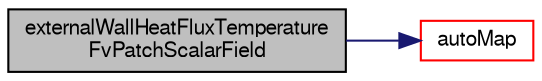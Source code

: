 digraph "externalWallHeatFluxTemperatureFvPatchScalarField"
{
  bgcolor="transparent";
  edge [fontname="FreeSans",fontsize="10",labelfontname="FreeSans",labelfontsize="10"];
  node [fontname="FreeSans",fontsize="10",shape=record];
  rankdir="LR";
  Node321 [label="externalWallHeatFluxTemperature\lFvPatchScalarField",height=0.2,width=0.4,color="black", fillcolor="grey75", style="filled", fontcolor="black"];
  Node321 -> Node322 [color="midnightblue",fontsize="10",style="solid",fontname="FreeSans"];
  Node322 [label="autoMap",height=0.2,width=0.4,color="red",URL="$a30782.html#a0ab0c43ce90d756c88dd81e3d0a9eef5",tooltip="Map (and resize as needed) from self given a mapping object. "];
}
